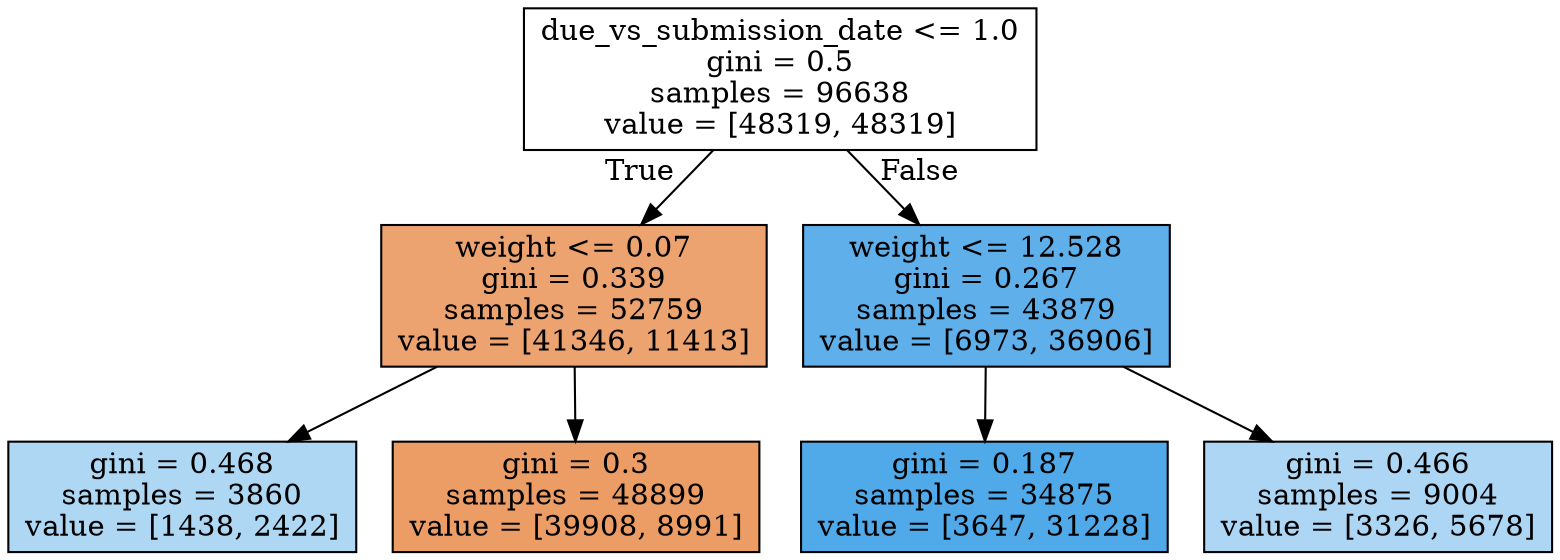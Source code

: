 digraph Tree {
node [shape=box, style="filled", color="black"] ;
0 [label="due_vs_submission_date <= 1.0\ngini = 0.5\nsamples = 96638\nvalue = [48319, 48319]", fillcolor="#e5813900"] ;
1 [label="weight <= 0.07\ngini = 0.339\nsamples = 52759\nvalue = [41346, 11413]", fillcolor="#e58139b9"] ;
0 -> 1 [labeldistance=2.5, labelangle=45, headlabel="True"] ;
2 [label="gini = 0.468\nsamples = 3860\nvalue = [1438, 2422]", fillcolor="#399de568"] ;
1 -> 2 ;
3 [label="gini = 0.3\nsamples = 48899\nvalue = [39908, 8991]", fillcolor="#e58139c6"] ;
1 -> 3 ;
4 [label="weight <= 12.528\ngini = 0.267\nsamples = 43879\nvalue = [6973, 36906]", fillcolor="#399de5cf"] ;
0 -> 4 [labeldistance=2.5, labelangle=-45, headlabel="False"] ;
5 [label="gini = 0.187\nsamples = 34875\nvalue = [3647, 31228]", fillcolor="#399de5e1"] ;
4 -> 5 ;
6 [label="gini = 0.466\nsamples = 9004\nvalue = [3326, 5678]", fillcolor="#399de56a"] ;
4 -> 6 ;
}